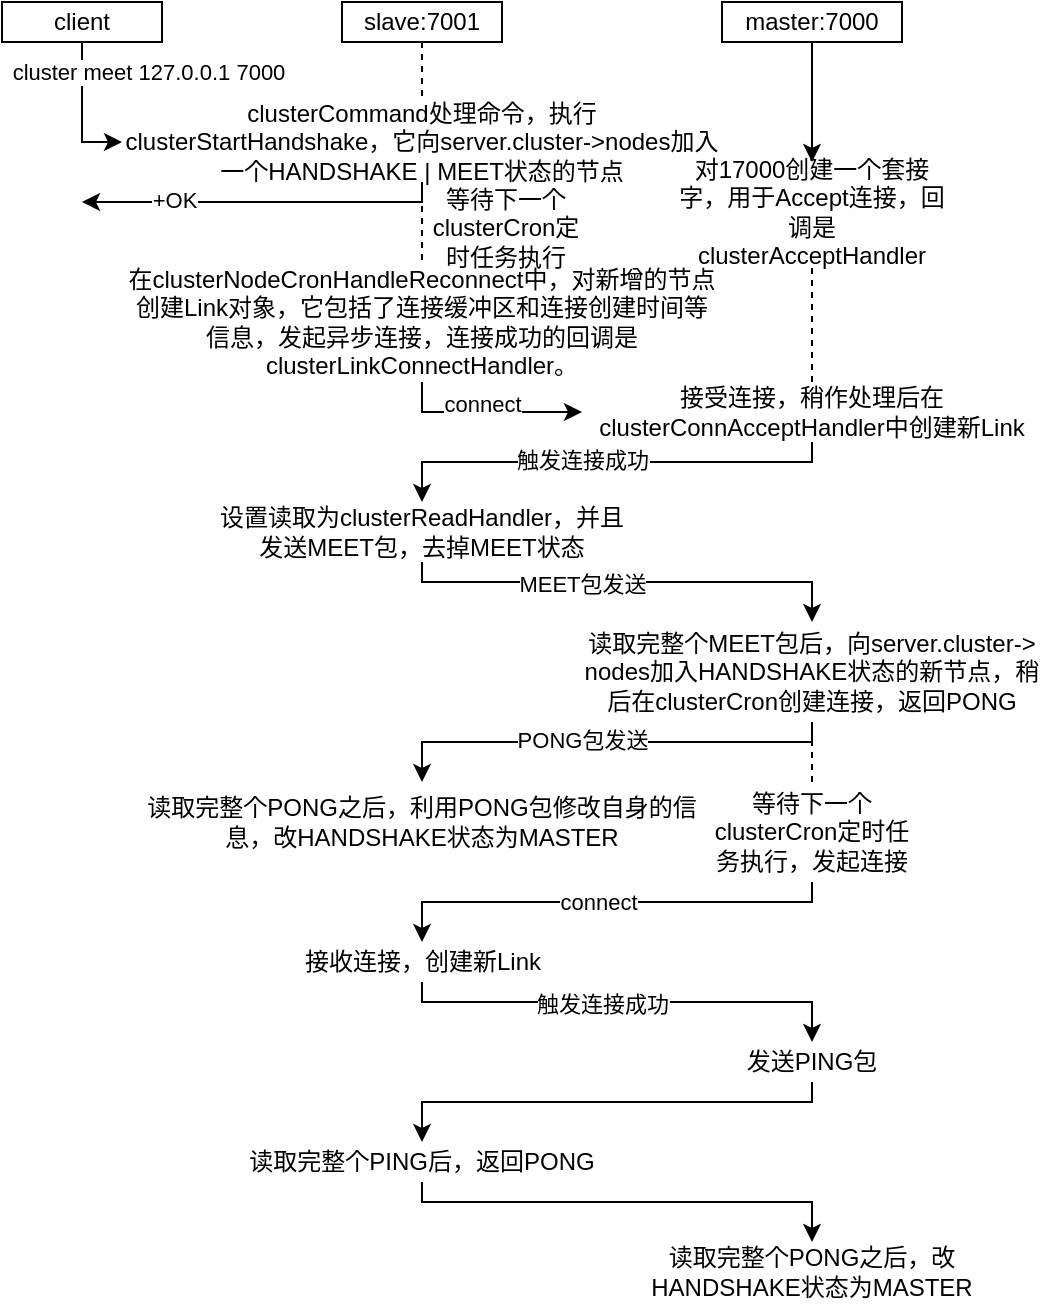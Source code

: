 <mxfile version="24.7.7">
  <diagram name="第 1 页" id="b1OBJEASuBoolYi9zKbh">
    <mxGraphModel dx="1207" dy="691" grid="1" gridSize="10" guides="1" tooltips="1" connect="1" arrows="1" fold="1" page="1" pageScale="1" pageWidth="827" pageHeight="1169" math="0" shadow="0">
      <root>
        <mxCell id="0" />
        <mxCell id="1" parent="0" />
        <mxCell id="wjXmUdHxZVY_6CkB7Vkd-6" style="edgeStyle=orthogonalEdgeStyle;rounded=0;orthogonalLoop=1;jettySize=auto;html=1;entryX=0;entryY=0.5;entryDx=0;entryDy=0;exitX=0.5;exitY=1;exitDx=0;exitDy=0;" edge="1" parent="1" source="wjXmUdHxZVY_6CkB7Vkd-2" target="wjXmUdHxZVY_6CkB7Vkd-7">
          <mxGeometry relative="1" as="geometry">
            <mxPoint x="80" y="130" as="targetPoint" />
            <Array as="points">
              <mxPoint x="110" y="110" />
            </Array>
          </mxGeometry>
        </mxCell>
        <mxCell id="wjXmUdHxZVY_6CkB7Vkd-8" value="cluster meet 127.0.0.1 7000" style="edgeLabel;html=1;align=center;verticalAlign=middle;resizable=0;points=[];" vertex="1" connectable="0" parent="wjXmUdHxZVY_6CkB7Vkd-6">
          <mxGeometry x="-0.113" y="-1" relative="1" as="geometry">
            <mxPoint x="34" y="-16" as="offset" />
          </mxGeometry>
        </mxCell>
        <mxCell id="wjXmUdHxZVY_6CkB7Vkd-2" value="client" style="rounded=0;whiteSpace=wrap;html=1;" vertex="1" parent="1">
          <mxGeometry x="70" y="40" width="80" height="20" as="geometry" />
        </mxCell>
        <mxCell id="wjXmUdHxZVY_6CkB7Vkd-3" value="slave:7001" style="rounded=0;whiteSpace=wrap;html=1;" vertex="1" parent="1">
          <mxGeometry x="240" y="40" width="80" height="20" as="geometry" />
        </mxCell>
        <mxCell id="wjXmUdHxZVY_6CkB7Vkd-18" style="edgeStyle=orthogonalEdgeStyle;rounded=0;orthogonalLoop=1;jettySize=auto;html=1;entryX=0.5;entryY=0;entryDx=0;entryDy=0;" edge="1" parent="1" source="wjXmUdHxZVY_6CkB7Vkd-4" target="wjXmUdHxZVY_6CkB7Vkd-17">
          <mxGeometry relative="1" as="geometry" />
        </mxCell>
        <mxCell id="wjXmUdHxZVY_6CkB7Vkd-4" value="master:7000" style="rounded=0;whiteSpace=wrap;html=1;" vertex="1" parent="1">
          <mxGeometry x="430" y="40" width="90" height="20" as="geometry" />
        </mxCell>
        <mxCell id="wjXmUdHxZVY_6CkB7Vkd-13" style="edgeStyle=orthogonalEdgeStyle;rounded=0;orthogonalLoop=1;jettySize=auto;html=1;" edge="1" parent="1" source="wjXmUdHxZVY_6CkB7Vkd-7">
          <mxGeometry relative="1" as="geometry">
            <mxPoint x="110" y="140" as="targetPoint" />
            <Array as="points">
              <mxPoint x="280" y="140" />
            </Array>
          </mxGeometry>
        </mxCell>
        <mxCell id="wjXmUdHxZVY_6CkB7Vkd-14" value="+OK" style="edgeLabel;html=1;align=center;verticalAlign=middle;resizable=0;points=[];" vertex="1" connectable="0" parent="wjXmUdHxZVY_6CkB7Vkd-13">
          <mxGeometry x="0.491" y="-1" relative="1" as="geometry">
            <mxPoint as="offset" />
          </mxGeometry>
        </mxCell>
        <mxCell id="wjXmUdHxZVY_6CkB7Vkd-7" value="clusterCommand处理命令，执行clusterStartHandshake，它向server.cluster-&amp;gt;nodes加入一个HANDSHAKE | MEET状态的节点" style="text;html=1;align=center;verticalAlign=middle;whiteSpace=wrap;rounded=0;" vertex="1" parent="1">
          <mxGeometry x="130" y="90" width="300" height="40" as="geometry" />
        </mxCell>
        <mxCell id="wjXmUdHxZVY_6CkB7Vkd-10" value="" style="endArrow=none;dashed=1;html=1;rounded=0;exitX=0.5;exitY=1;exitDx=0;exitDy=0;entryX=0.5;entryY=0;entryDx=0;entryDy=0;" edge="1" parent="1" source="wjXmUdHxZVY_6CkB7Vkd-3" target="wjXmUdHxZVY_6CkB7Vkd-7">
          <mxGeometry width="50" height="50" relative="1" as="geometry">
            <mxPoint x="390" y="160" as="sourcePoint" />
            <mxPoint x="440" y="110" as="targetPoint" />
          </mxGeometry>
        </mxCell>
        <mxCell id="wjXmUdHxZVY_6CkB7Vkd-22" style="edgeStyle=orthogonalEdgeStyle;rounded=0;orthogonalLoop=1;jettySize=auto;html=1;entryX=0;entryY=0.5;entryDx=0;entryDy=0;" edge="1" parent="1" source="wjXmUdHxZVY_6CkB7Vkd-11" target="wjXmUdHxZVY_6CkB7Vkd-21">
          <mxGeometry relative="1" as="geometry">
            <Array as="points">
              <mxPoint x="280" y="245" />
            </Array>
          </mxGeometry>
        </mxCell>
        <mxCell id="wjXmUdHxZVY_6CkB7Vkd-23" value="connect" style="edgeLabel;html=1;align=center;verticalAlign=middle;resizable=0;points=[];" vertex="1" connectable="0" parent="wjXmUdHxZVY_6CkB7Vkd-22">
          <mxGeometry x="-0.054" y="4" relative="1" as="geometry">
            <mxPoint as="offset" />
          </mxGeometry>
        </mxCell>
        <mxCell id="wjXmUdHxZVY_6CkB7Vkd-11" value="在clusterNodeCronHandleReconnect中，对新增的节点创建Link对象，它包括了连接缓冲区和连接创建时间等信息，发起异步连接，连接成功的回调是clusterLinkConnectHandler。" style="text;html=1;align=center;verticalAlign=middle;whiteSpace=wrap;rounded=0;" vertex="1" parent="1">
          <mxGeometry x="130" y="170" width="300" height="60" as="geometry" />
        </mxCell>
        <mxCell id="wjXmUdHxZVY_6CkB7Vkd-12" value="" style="endArrow=none;dashed=1;html=1;rounded=0;exitX=0.5;exitY=1;exitDx=0;exitDy=0;entryX=0.5;entryY=0;entryDx=0;entryDy=0;" edge="1" parent="1" source="wjXmUdHxZVY_6CkB7Vkd-7" target="wjXmUdHxZVY_6CkB7Vkd-11">
          <mxGeometry width="50" height="50" relative="1" as="geometry">
            <mxPoint x="290" y="70" as="sourcePoint" />
            <mxPoint x="290" y="90" as="targetPoint" />
          </mxGeometry>
        </mxCell>
        <mxCell id="wjXmUdHxZVY_6CkB7Vkd-15" value="等待下一个clusterCron定时任务执行" style="text;html=1;align=center;verticalAlign=middle;whiteSpace=wrap;rounded=0;" vertex="1" parent="1">
          <mxGeometry x="284" y="138" width="76" height="30" as="geometry" />
        </mxCell>
        <mxCell id="wjXmUdHxZVY_6CkB7Vkd-17" value="对17000创建一个套接字，用于Accept连接，回调是clusterAcceptHandler" style="text;html=1;align=center;verticalAlign=middle;whiteSpace=wrap;rounded=0;" vertex="1" parent="1">
          <mxGeometry x="405" y="120" width="140" height="50" as="geometry" />
        </mxCell>
        <mxCell id="wjXmUdHxZVY_6CkB7Vkd-19" value="" style="endArrow=none;dashed=1;html=1;rounded=0;entryX=0.5;entryY=1;entryDx=0;entryDy=0;exitX=0.5;exitY=0;exitDx=0;exitDy=0;" edge="1" parent="1" source="wjXmUdHxZVY_6CkB7Vkd-21" target="wjXmUdHxZVY_6CkB7Vkd-17">
          <mxGeometry width="50" height="50" relative="1" as="geometry">
            <mxPoint x="475" y="220" as="sourcePoint" />
            <mxPoint x="440" y="110" as="targetPoint" />
          </mxGeometry>
        </mxCell>
        <mxCell id="wjXmUdHxZVY_6CkB7Vkd-25" style="edgeStyle=orthogonalEdgeStyle;rounded=0;orthogonalLoop=1;jettySize=auto;html=1;entryX=0.5;entryY=0;entryDx=0;entryDy=0;" edge="1" parent="1" source="wjXmUdHxZVY_6CkB7Vkd-21" target="wjXmUdHxZVY_6CkB7Vkd-24">
          <mxGeometry relative="1" as="geometry">
            <Array as="points">
              <mxPoint x="475" y="270" />
              <mxPoint x="280" y="270" />
            </Array>
          </mxGeometry>
        </mxCell>
        <mxCell id="wjXmUdHxZVY_6CkB7Vkd-26" value="触发连接成功" style="edgeLabel;html=1;align=center;verticalAlign=middle;resizable=0;points=[];" vertex="1" connectable="0" parent="wjXmUdHxZVY_6CkB7Vkd-25">
          <mxGeometry x="0.325" y="-1" relative="1" as="geometry">
            <mxPoint x="24" as="offset" />
          </mxGeometry>
        </mxCell>
        <mxCell id="wjXmUdHxZVY_6CkB7Vkd-21" value="接受连接，稍作处理后在clusterConnAcceptHandler中创建新Link" style="text;html=1;align=center;verticalAlign=middle;whiteSpace=wrap;rounded=0;" vertex="1" parent="1">
          <mxGeometry x="360" y="230" width="230" height="30" as="geometry" />
        </mxCell>
        <mxCell id="wjXmUdHxZVY_6CkB7Vkd-31" style="edgeStyle=orthogonalEdgeStyle;rounded=0;orthogonalLoop=1;jettySize=auto;html=1;entryX=0.5;entryY=0;entryDx=0;entryDy=0;" edge="1" parent="1" source="wjXmUdHxZVY_6CkB7Vkd-24" target="wjXmUdHxZVY_6CkB7Vkd-30">
          <mxGeometry relative="1" as="geometry">
            <Array as="points">
              <mxPoint x="280" y="330" />
              <mxPoint x="475" y="330" />
            </Array>
          </mxGeometry>
        </mxCell>
        <mxCell id="wjXmUdHxZVY_6CkB7Vkd-32" value="MEET包发送" style="edgeLabel;html=1;align=center;verticalAlign=middle;resizable=0;points=[];" vertex="1" connectable="0" parent="wjXmUdHxZVY_6CkB7Vkd-31">
          <mxGeometry x="-0.493" y="-1" relative="1" as="geometry">
            <mxPoint x="33" as="offset" />
          </mxGeometry>
        </mxCell>
        <mxCell id="wjXmUdHxZVY_6CkB7Vkd-24" value="设置读取为clusterReadHandler，并且发送MEET包，去掉MEET状态" style="text;html=1;align=center;verticalAlign=middle;whiteSpace=wrap;rounded=0;" vertex="1" parent="1">
          <mxGeometry x="175" y="290" width="210" height="30" as="geometry" />
        </mxCell>
        <mxCell id="wjXmUdHxZVY_6CkB7Vkd-34" style="edgeStyle=orthogonalEdgeStyle;rounded=0;orthogonalLoop=1;jettySize=auto;html=1;entryX=0.5;entryY=0;entryDx=0;entryDy=0;" edge="1" parent="1" source="wjXmUdHxZVY_6CkB7Vkd-30" target="wjXmUdHxZVY_6CkB7Vkd-33">
          <mxGeometry relative="1" as="geometry">
            <Array as="points">
              <mxPoint x="475" y="410" />
              <mxPoint x="280" y="410" />
            </Array>
          </mxGeometry>
        </mxCell>
        <mxCell id="wjXmUdHxZVY_6CkB7Vkd-35" value="PONG包发送" style="edgeLabel;html=1;align=center;verticalAlign=middle;resizable=0;points=[];" vertex="1" connectable="0" parent="wjXmUdHxZVY_6CkB7Vkd-34">
          <mxGeometry x="0.254" y="-1" relative="1" as="geometry">
            <mxPoint x="16" as="offset" />
          </mxGeometry>
        </mxCell>
        <mxCell id="wjXmUdHxZVY_6CkB7Vkd-30" value="读取完整个MEET包后，向server.cluster-&amp;gt; nodes加入HANDSHAKE状态的新节点，稍后在clusterCron创建连接，返回PONG" style="text;html=1;align=center;verticalAlign=middle;whiteSpace=wrap;rounded=0;" vertex="1" parent="1">
          <mxGeometry x="360" y="350" width="230" height="50" as="geometry" />
        </mxCell>
        <mxCell id="wjXmUdHxZVY_6CkB7Vkd-33" value="读取完整个PONG之后，利用PONG包修改自身的信息，改HANDSHAKE状态为MASTER" style="text;html=1;align=center;verticalAlign=middle;whiteSpace=wrap;rounded=0;" vertex="1" parent="1">
          <mxGeometry x="130" y="430" width="300" height="40" as="geometry" />
        </mxCell>
        <mxCell id="wjXmUdHxZVY_6CkB7Vkd-41" style="edgeStyle=orthogonalEdgeStyle;rounded=0;orthogonalLoop=1;jettySize=auto;html=1;" edge="1" parent="1" source="wjXmUdHxZVY_6CkB7Vkd-36" target="wjXmUdHxZVY_6CkB7Vkd-38">
          <mxGeometry relative="1" as="geometry">
            <Array as="points">
              <mxPoint x="475" y="490" />
            </Array>
          </mxGeometry>
        </mxCell>
        <mxCell id="wjXmUdHxZVY_6CkB7Vkd-42" value="connect" style="edgeLabel;html=1;align=center;verticalAlign=middle;resizable=0;points=[];" vertex="1" connectable="0" parent="wjXmUdHxZVY_6CkB7Vkd-41">
          <mxGeometry x="0.04" relative="1" as="geometry">
            <mxPoint as="offset" />
          </mxGeometry>
        </mxCell>
        <mxCell id="wjXmUdHxZVY_6CkB7Vkd-36" value="等待下一个clusterCron定时任务执行，发起连接" style="text;html=1;align=center;verticalAlign=middle;whiteSpace=wrap;rounded=0;" vertex="1" parent="1">
          <mxGeometry x="420" y="430" width="110" height="50" as="geometry" />
        </mxCell>
        <mxCell id="wjXmUdHxZVY_6CkB7Vkd-38" value="接收连接，创建新Link" style="text;html=1;align=center;verticalAlign=middle;whiteSpace=wrap;rounded=0;" vertex="1" parent="1">
          <mxGeometry x="212.5" y="510" width="135" height="20" as="geometry" />
        </mxCell>
        <mxCell id="wjXmUdHxZVY_6CkB7Vkd-40" value="" style="endArrow=none;dashed=1;html=1;rounded=0;entryX=0.5;entryY=1;entryDx=0;entryDy=0;exitX=0.5;exitY=0;exitDx=0;exitDy=0;" edge="1" parent="1" source="wjXmUdHxZVY_6CkB7Vkd-36" target="wjXmUdHxZVY_6CkB7Vkd-30">
          <mxGeometry width="50" height="50" relative="1" as="geometry">
            <mxPoint x="485" y="240" as="sourcePoint" />
            <mxPoint x="485" y="180" as="targetPoint" />
          </mxGeometry>
        </mxCell>
        <mxCell id="wjXmUdHxZVY_6CkB7Vkd-43" style="edgeStyle=orthogonalEdgeStyle;rounded=0;orthogonalLoop=1;jettySize=auto;html=1;exitX=0.5;exitY=1;exitDx=0;exitDy=0;entryX=0.5;entryY=0;entryDx=0;entryDy=0;" edge="1" parent="1" source="wjXmUdHxZVY_6CkB7Vkd-38" target="wjXmUdHxZVY_6CkB7Vkd-45">
          <mxGeometry relative="1" as="geometry">
            <mxPoint x="485" y="270" as="sourcePoint" />
            <mxPoint x="480" y="570" as="targetPoint" />
            <Array as="points">
              <mxPoint x="280" y="540" />
              <mxPoint x="475" y="540" />
            </Array>
          </mxGeometry>
        </mxCell>
        <mxCell id="wjXmUdHxZVY_6CkB7Vkd-44" value="触发连接成功" style="edgeLabel;html=1;align=center;verticalAlign=middle;resizable=0;points=[];" vertex="1" connectable="0" parent="wjXmUdHxZVY_6CkB7Vkd-43">
          <mxGeometry x="0.325" y="-1" relative="1" as="geometry">
            <mxPoint x="-49" as="offset" />
          </mxGeometry>
        </mxCell>
        <mxCell id="wjXmUdHxZVY_6CkB7Vkd-48" style="edgeStyle=orthogonalEdgeStyle;rounded=0;orthogonalLoop=1;jettySize=auto;html=1;entryX=0.5;entryY=0;entryDx=0;entryDy=0;" edge="1" parent="1" source="wjXmUdHxZVY_6CkB7Vkd-45" target="wjXmUdHxZVY_6CkB7Vkd-49">
          <mxGeometry relative="1" as="geometry">
            <mxPoint x="280" y="610" as="targetPoint" />
            <Array as="points">
              <mxPoint x="475" y="590" />
              <mxPoint x="280" y="590" />
            </Array>
          </mxGeometry>
        </mxCell>
        <mxCell id="wjXmUdHxZVY_6CkB7Vkd-45" value="发送PING包" style="text;html=1;align=center;verticalAlign=middle;whiteSpace=wrap;rounded=0;" vertex="1" parent="1">
          <mxGeometry x="420" y="560" width="110" height="20" as="geometry" />
        </mxCell>
        <mxCell id="wjXmUdHxZVY_6CkB7Vkd-51" style="edgeStyle=orthogonalEdgeStyle;rounded=0;orthogonalLoop=1;jettySize=auto;html=1;entryX=0.5;entryY=0;entryDx=0;entryDy=0;" edge="1" parent="1" source="wjXmUdHxZVY_6CkB7Vkd-49" target="wjXmUdHxZVY_6CkB7Vkd-53">
          <mxGeometry relative="1" as="geometry">
            <mxPoint x="480" y="640" as="targetPoint" />
            <Array as="points">
              <mxPoint x="280" y="640" />
              <mxPoint x="475" y="640" />
            </Array>
          </mxGeometry>
        </mxCell>
        <mxCell id="wjXmUdHxZVY_6CkB7Vkd-49" value="读取完整个PING后，返回PONG" style="text;html=1;align=center;verticalAlign=middle;whiteSpace=wrap;rounded=0;" vertex="1" parent="1">
          <mxGeometry x="185" y="610" width="190" height="20" as="geometry" />
        </mxCell>
        <mxCell id="wjXmUdHxZVY_6CkB7Vkd-53" value="读取完整个PONG之后，改HANDSHAKE状态为MASTER" style="text;html=1;align=center;verticalAlign=middle;whiteSpace=wrap;rounded=0;" vertex="1" parent="1">
          <mxGeometry x="370" y="660" width="210" height="30" as="geometry" />
        </mxCell>
      </root>
    </mxGraphModel>
  </diagram>
</mxfile>
